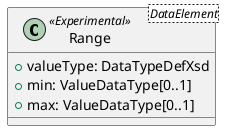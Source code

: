 @startuml
class Range<DataElement> <<Experimental>> {
  +valueType: DataTypeDefXsd
  +min: ValueDataType[0..1]
  +max: ValueDataType[0..1]
}
@enduml